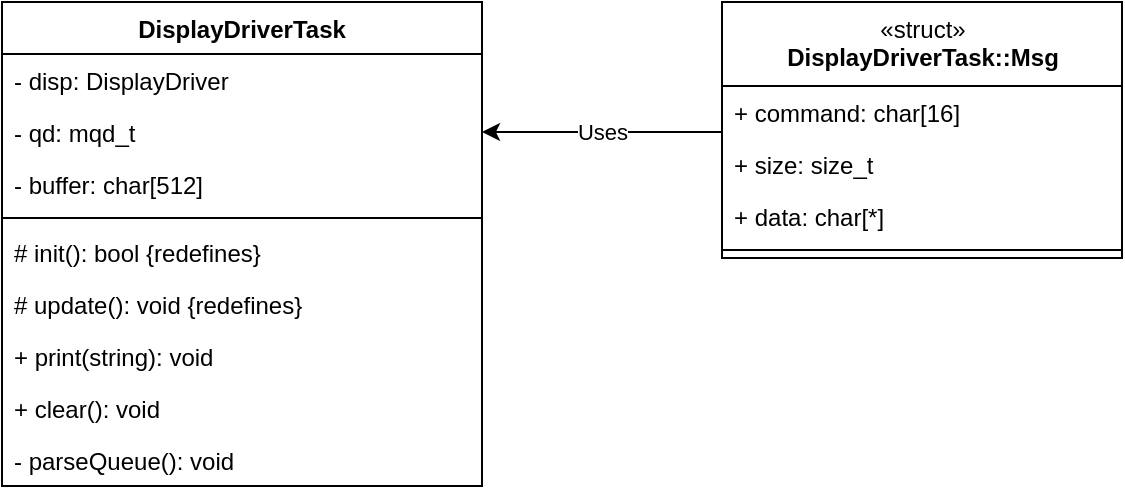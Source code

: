 <mxfile version="13.7.9" type="device"><diagram id="EQ6i10-LYEue4eJWmvxr" name="Page-1"><mxGraphModel dx="749" dy="556" grid="1" gridSize="10" guides="1" tooltips="1" connect="1" arrows="1" fold="1" page="1" pageScale="1" pageWidth="1654" pageHeight="1169" math="0" shadow="0"><root><mxCell id="0"/><mxCell id="1" parent="0"/><mxCell id="25zSpQH0hSeVUxfywGVR-1" value="DisplayDriverTask" style="swimlane;fontStyle=1;align=center;verticalAlign=top;childLayout=stackLayout;horizontal=1;startSize=26;horizontalStack=0;resizeParent=1;resizeParentMax=0;resizeLast=0;collapsible=1;marginBottom=0;" parent="1" vertex="1"><mxGeometry x="80" y="80" width="240" height="242" as="geometry"><mxRectangle x="80" y="80" width="110" height="26" as="alternateBounds"/></mxGeometry></mxCell><mxCell id="25zSpQH0hSeVUxfywGVR-2" value="- disp: DisplayDriver" style="text;strokeColor=none;fillColor=none;align=left;verticalAlign=top;spacingLeft=4;spacingRight=4;overflow=hidden;rotatable=0;points=[[0,0.5],[1,0.5]];portConstraint=eastwest;" parent="25zSpQH0hSeVUxfywGVR-1" vertex="1"><mxGeometry y="26" width="240" height="26" as="geometry"/></mxCell><mxCell id="25zSpQH0hSeVUxfywGVR-3" value="- qd: mqd_t" style="text;strokeColor=none;fillColor=none;align=left;verticalAlign=top;spacingLeft=4;spacingRight=4;overflow=hidden;rotatable=0;points=[[0,0.5],[1,0.5]];portConstraint=eastwest;" parent="25zSpQH0hSeVUxfywGVR-1" vertex="1"><mxGeometry y="52" width="240" height="26" as="geometry"/></mxCell><mxCell id="25zSpQH0hSeVUxfywGVR-4" value="- buffer: char[512]" style="text;strokeColor=none;fillColor=none;align=left;verticalAlign=top;spacingLeft=4;spacingRight=4;overflow=hidden;rotatable=0;points=[[0,0.5],[1,0.5]];portConstraint=eastwest;" parent="25zSpQH0hSeVUxfywGVR-1" vertex="1"><mxGeometry y="78" width="240" height="26" as="geometry"/></mxCell><mxCell id="25zSpQH0hSeVUxfywGVR-5" value="" style="line;strokeWidth=1;fillColor=none;align=left;verticalAlign=middle;spacingTop=-1;spacingLeft=3;spacingRight=3;rotatable=0;labelPosition=right;points=[];portConstraint=eastwest;" parent="25zSpQH0hSeVUxfywGVR-1" vertex="1"><mxGeometry y="104" width="240" height="8" as="geometry"/></mxCell><mxCell id="25zSpQH0hSeVUxfywGVR-6" value="# init(): bool {redefines}" style="text;strokeColor=none;fillColor=none;align=left;verticalAlign=top;spacingLeft=4;spacingRight=4;overflow=hidden;rotatable=0;points=[[0,0.5],[1,0.5]];portConstraint=eastwest;" parent="25zSpQH0hSeVUxfywGVR-1" vertex="1"><mxGeometry y="112" width="240" height="26" as="geometry"/></mxCell><mxCell id="25zSpQH0hSeVUxfywGVR-7" value="# update(): void {redefines}" style="text;strokeColor=none;fillColor=none;align=left;verticalAlign=top;spacingLeft=4;spacingRight=4;overflow=hidden;rotatable=0;points=[[0,0.5],[1,0.5]];portConstraint=eastwest;" parent="25zSpQH0hSeVUxfywGVR-1" vertex="1"><mxGeometry y="138" width="240" height="26" as="geometry"/></mxCell><mxCell id="25zSpQH0hSeVUxfywGVR-8" value="+ print(string): void" style="text;strokeColor=none;fillColor=none;align=left;verticalAlign=top;spacingLeft=4;spacingRight=4;overflow=hidden;rotatable=0;points=[[0,0.5],[1,0.5]];portConstraint=eastwest;" parent="25zSpQH0hSeVUxfywGVR-1" vertex="1"><mxGeometry y="164" width="240" height="26" as="geometry"/></mxCell><mxCell id="25zSpQH0hSeVUxfywGVR-9" value="+ clear(): void" style="text;strokeColor=none;fillColor=none;align=left;verticalAlign=top;spacingLeft=4;spacingRight=4;overflow=hidden;rotatable=0;points=[[0,0.5],[1,0.5]];portConstraint=eastwest;" parent="25zSpQH0hSeVUxfywGVR-1" vertex="1"><mxGeometry y="190" width="240" height="26" as="geometry"/></mxCell><mxCell id="rxVBngXgHZwjPYlIbSQo-23" value="- parseQueue(): void" style="text;strokeColor=none;fillColor=none;align=left;verticalAlign=top;spacingLeft=4;spacingRight=4;overflow=hidden;rotatable=0;points=[[0,0.5],[1,0.5]];portConstraint=eastwest;" parent="25zSpQH0hSeVUxfywGVR-1" vertex="1"><mxGeometry y="216" width="240" height="26" as="geometry"/></mxCell><mxCell id="blz3AYEJwKnKewdbznfS-2" value="Uses" style="edgeStyle=orthogonalEdgeStyle;rounded=0;orthogonalLoop=1;jettySize=auto;html=1;" edge="1" parent="1" source="rxVBngXgHZwjPYlIbSQo-18" target="25zSpQH0hSeVUxfywGVR-3"><mxGeometry relative="1" as="geometry"><Array as="points"><mxPoint x="410" y="145"/><mxPoint x="410" y="145"/></Array></mxGeometry></mxCell><object label="&lt;span style=&quot;font-weight: normal&quot;&gt;«struct»&lt;br&gt;&lt;/span&gt;DisplayDriverTask::Msg" Reference="https://stackoverflow.com/a/40255633" id="rxVBngXgHZwjPYlIbSQo-18"><mxCell style="swimlane;fontStyle=1;align=center;verticalAlign=top;childLayout=stackLayout;horizontal=1;startSize=42;horizontalStack=0;resizeParent=1;resizeParentMax=0;resizeLast=0;collapsible=1;marginBottom=0;html=1;" parent="1" vertex="1"><mxGeometry x="440" y="80" width="200" height="128" as="geometry"/></mxCell></object><mxCell id="rxVBngXgHZwjPYlIbSQo-20" value="+ command: char[16]" style="text;strokeColor=none;fillColor=none;align=left;verticalAlign=top;spacingLeft=4;spacingRight=4;overflow=hidden;rotatable=0;points=[[0,0.5],[1,0.5]];portConstraint=eastwest;" parent="rxVBngXgHZwjPYlIbSQo-18" vertex="1"><mxGeometry y="42" width="200" height="26" as="geometry"/></mxCell><mxCell id="blz3AYEJwKnKewdbznfS-1" value="+ size: size_t" style="text;strokeColor=none;fillColor=none;align=left;verticalAlign=top;spacingLeft=4;spacingRight=4;overflow=hidden;rotatable=0;points=[[0,0.5],[1,0.5]];portConstraint=eastwest;" vertex="1" parent="rxVBngXgHZwjPYlIbSQo-18"><mxGeometry y="68" width="200" height="26" as="geometry"/></mxCell><mxCell id="rxVBngXgHZwjPYlIbSQo-25" value="+ data: char[*]" style="text;strokeColor=none;fillColor=none;align=left;verticalAlign=top;spacingLeft=4;spacingRight=4;overflow=hidden;rotatable=0;points=[[0,0.5],[1,0.5]];portConstraint=eastwest;" parent="rxVBngXgHZwjPYlIbSQo-18" vertex="1"><mxGeometry y="94" width="200" height="26" as="geometry"/></mxCell><mxCell id="rxVBngXgHZwjPYlIbSQo-19" value="" style="line;strokeWidth=1;fillColor=none;align=left;verticalAlign=middle;spacingTop=-1;spacingLeft=3;spacingRight=3;rotatable=0;labelPosition=right;points=[];portConstraint=eastwest;" parent="rxVBngXgHZwjPYlIbSQo-18" vertex="1"><mxGeometry y="120" width="200" height="8" as="geometry"/></mxCell></root></mxGraphModel></diagram></mxfile>